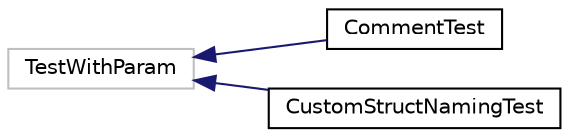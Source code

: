 digraph "Graphical Class Hierarchy"
{
  edge [fontname="Helvetica",fontsize="10",labelfontname="Helvetica",labelfontsize="10"];
  node [fontname="Helvetica",fontsize="10",shape=record];
  rankdir="LR";
  Node168 [label="TestWithParam",height=0.2,width=0.4,color="grey75", fillcolor="white", style="filled"];
  Node168 -> Node0 [dir="back",color="midnightblue",fontsize="10",style="solid",fontname="Helvetica"];
  Node0 [label="CommentTest",height=0.2,width=0.4,color="black", fillcolor="white", style="filled",URL="$classCommentTest.html"];
  Node168 -> Node170 [dir="back",color="midnightblue",fontsize="10",style="solid",fontname="Helvetica"];
  Node170 [label="CustomStructNamingTest",height=0.2,width=0.4,color="black", fillcolor="white", style="filled",URL="$classCustomStructNamingTest.html"];
}
